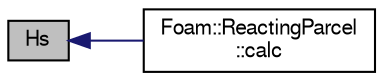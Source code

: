digraph "Hs"
{
  bgcolor="transparent";
  edge [fontname="FreeSans",fontsize="10",labelfontname="FreeSans",labelfontsize="10"];
  node [fontname="FreeSans",fontsize="10",shape=record];
  rankdir="LR";
  Node1 [label="Hs",height=0.2,width=0.4,color="black", fillcolor="grey75", style="filled" fontcolor="black"];
  Node1 -> Node2 [dir="back",color="midnightblue",fontsize="10",style="solid",fontname="FreeSans"];
  Node2 [label="Foam::ReactingParcel\l::calc",height=0.2,width=0.4,color="black",URL="$a02030.html#a1c2aa9de8e2381d1a7be78bd687fd255",tooltip="Update parcel properties over the time interval. "];
}
